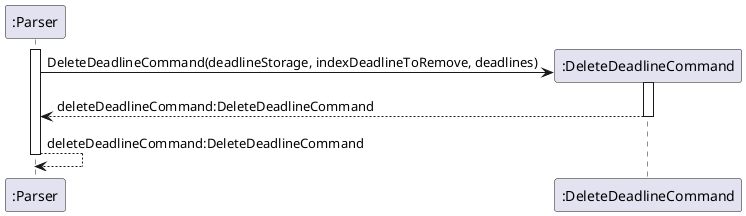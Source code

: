 @startuml
'https://plantuml.com/sequence-diagram

activate ":Parser"
create ":DeleteDeadlineCommand"
":Parser" -> ":DeleteDeadlineCommand": DeleteDeadlineCommand(deadlineStorage, indexDeadlineToRemove, deadlines)
activate ":DeleteDeadlineCommand"
":Parser" <-- ":DeleteDeadlineCommand": deleteDeadlineCommand:DeleteDeadlineCommand
deactivate ":DeleteDeadlineCommand"
":Parser" --> ":Parser": deleteDeadlineCommand:DeleteDeadlineCommand
deactivate ":Parser"
@enduml